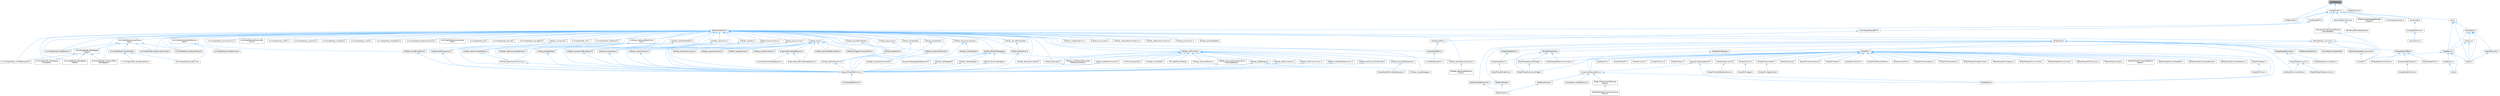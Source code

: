 digraph "ConfigTypes.h"
{
 // INTERACTIVE_SVG=YES
 // LATEX_PDF_SIZE
  bgcolor="transparent";
  edge [fontname=Helvetica,fontsize=10,labelfontname=Helvetica,labelfontsize=10];
  node [fontname=Helvetica,fontsize=10,shape=box,height=0.2,width=0.4];
  Node1 [id="Node000001",label="ConfigTypes.h",height=0.2,width=0.4,color="gray40", fillcolor="grey60", style="filled", fontcolor="black",tooltip=" "];
  Node1 -> Node2 [id="edge1_Node000001_Node000002",dir="back",color="steelblue1",style="solid",tooltip=" "];
  Node2 [id="Node000002",label="ConfigCacheIni.h",height=0.2,width=0.4,color="grey40", fillcolor="white", style="filled",URL="$dd/d3f/ConfigCacheIni_8h.html",tooltip=" "];
  Node2 -> Node3 [id="edge2_Node000002_Node000003",dir="back",color="steelblue1",style="solid",tooltip=" "];
  Node3 [id="Node000003",label="ConfigContext.h",height=0.2,width=0.4,color="grey40", fillcolor="white", style="filled",URL="$d7/d2e/ConfigContext_8h.html",tooltip=" "];
  Node2 -> Node4 [id="edge3_Node000002_Node000004",dir="back",color="steelblue1",style="solid",tooltip=" "];
  Node4 [id="Node000004",label="Core.h",height=0.2,width=0.4,color="grey40", fillcolor="white", style="filled",URL="$d6/dd7/Core_8h.html",tooltip=" "];
  Node4 -> Node5 [id="edge4_Node000004_Node000005",dir="back",color="steelblue1",style="solid",tooltip=" "];
  Node5 [id="Node000005",label="CoreUObject.h",height=0.2,width=0.4,color="grey40", fillcolor="white", style="filled",URL="$d0/ded/CoreUObject_8h.html",tooltip=" "];
  Node5 -> Node6 [id="edge5_Node000005_Node000006",dir="back",color="steelblue1",style="solid",tooltip=" "];
  Node6 [id="Node000006",label="Engine.h",height=0.2,width=0.4,color="grey40", fillcolor="white", style="filled",URL="$d1/d34/Public_2Engine_8h.html",tooltip=" "];
  Node5 -> Node7 [id="edge6_Node000005_Node000007",dir="back",color="steelblue1",style="solid",tooltip=" "];
  Node7 [id="Node000007",label="EngineMinimal.h",height=0.2,width=0.4,color="grey40", fillcolor="white", style="filled",URL="$d0/d2c/EngineMinimal_8h.html",tooltip=" "];
  Node7 -> Node6 [id="edge7_Node000007_Node000006",dir="back",color="steelblue1",style="solid",tooltip=" "];
  Node5 -> Node8 [id="edge8_Node000005_Node000008",dir="back",color="steelblue1",style="solid",tooltip=" "];
  Node8 [id="Node000008",label="SlateBasics.h",height=0.2,width=0.4,color="grey40", fillcolor="white", style="filled",URL="$da/d2f/SlateBasics_8h.html",tooltip=" "];
  Node8 -> Node6 [id="edge9_Node000008_Node000006",dir="back",color="steelblue1",style="solid",tooltip=" "];
  Node8 -> Node9 [id="edge10_Node000008_Node000009",dir="back",color="steelblue1",style="solid",tooltip=" "];
  Node9 [id="Node000009",label="Slate.h",height=0.2,width=0.4,color="grey40", fillcolor="white", style="filled",URL="$d2/dc0/Slate_8h.html",tooltip=" "];
  Node8 -> Node10 [id="edge11_Node000008_Node000010",dir="back",color="steelblue1",style="solid",tooltip=" "];
  Node10 [id="Node000010",label="SlateExtras.h",height=0.2,width=0.4,color="grey40", fillcolor="white", style="filled",URL="$d8/dec/SlateExtras_8h.html",tooltip=" "];
  Node10 -> Node9 [id="edge12_Node000010_Node000009",dir="back",color="steelblue1",style="solid",tooltip=" "];
  Node8 -> Node11 [id="edge13_Node000008_Node000011",dir="back",color="steelblue1",style="solid",tooltip=" "];
  Node11 [id="Node000011",label="UnrealEd.h",height=0.2,width=0.4,color="grey40", fillcolor="white", style="filled",URL="$d2/d5f/UnrealEd_8h.html",tooltip=" "];
  Node5 -> Node12 [id="edge14_Node000005_Node000012",dir="back",color="steelblue1",style="solid",tooltip=" "];
  Node12 [id="Node000012",label="SlateCore.h",height=0.2,width=0.4,color="grey40", fillcolor="white", style="filled",URL="$dc/d03/SlateCore_8h.html",tooltip=" "];
  Node12 -> Node6 [id="edge15_Node000012_Node000006",dir="back",color="steelblue1",style="solid",tooltip=" "];
  Node12 -> Node8 [id="edge16_Node000012_Node000008",dir="back",color="steelblue1",style="solid",tooltip=" "];
  Node4 -> Node6 [id="edge17_Node000004_Node000006",dir="back",color="steelblue1",style="solid",tooltip=" "];
  Node4 -> Node8 [id="edge18_Node000004_Node000008",dir="back",color="steelblue1",style="solid",tooltip=" "];
  Node2 -> Node13 [id="edge19_Node000002_Node000013",dir="back",color="steelblue1",style="solid",tooltip=" "];
  Node13 [id="Node000013",label="CoreSharedPCH.h",height=0.2,width=0.4,color="grey40", fillcolor="white", style="filled",URL="$d8/de5/CoreSharedPCH_8h.html",tooltip=" "];
  Node13 -> Node14 [id="edge20_Node000013_Node000014",dir="back",color="steelblue1",style="solid",tooltip=" "];
  Node14 [id="Node000014",label="CoreUObjectSharedPCH.h",height=0.2,width=0.4,color="grey40", fillcolor="white", style="filled",URL="$de/d2f/CoreUObjectSharedPCH_8h.html",tooltip=" "];
  Node14 -> Node15 [id="edge21_Node000014_Node000015",dir="back",color="steelblue1",style="solid",tooltip=" "];
  Node15 [id="Node000015",label="SlateSharedPCH.h",height=0.2,width=0.4,color="grey40", fillcolor="white", style="filled",URL="$d1/dfc/SlateSharedPCH_8h.html",tooltip=" "];
  Node15 -> Node16 [id="edge22_Node000015_Node000016",dir="back",color="steelblue1",style="solid",tooltip=" "];
  Node16 [id="Node000016",label="EngineSharedPCH.h",height=0.2,width=0.4,color="grey40", fillcolor="white", style="filled",URL="$dc/dbb/EngineSharedPCH_8h.html",tooltip=" "];
  Node16 -> Node17 [id="edge23_Node000016_Node000017",dir="back",color="steelblue1",style="solid",tooltip=" "];
  Node17 [id="Node000017",label="UnrealEdSharedPCH.h",height=0.2,width=0.4,color="grey40", fillcolor="white", style="filled",URL="$d1/de6/UnrealEdSharedPCH_8h.html",tooltip=" "];
  Node2 -> Node18 [id="edge24_Node000002_Node000018",dir="back",color="steelblue1",style="solid",tooltip=" "];
  Node18 [id="Node000018",label="EdGraphNodeUtils.h",height=0.2,width=0.4,color="grey40", fillcolor="white", style="filled",URL="$de/dc2/EdGraphNodeUtils_8h.html",tooltip=" "];
  Node18 -> Node19 [id="edge25_Node000018_Node000019",dir="back",color="steelblue1",style="solid",tooltip=" "];
  Node19 [id="Node000019",label="AnimGraphNode_AimOffsetLookAt.h",height=0.2,width=0.4,color="grey40", fillcolor="white", style="filled",URL="$d2/daa/AnimGraphNode__AimOffsetLookAt_8h.html",tooltip=" "];
  Node18 -> Node20 [id="edge26_Node000018_Node000020",dir="back",color="steelblue1",style="solid",tooltip=" "];
  Node20 [id="Node000020",label="AnimGraphNode_AnimDynamics.h",height=0.2,width=0.4,color="grey40", fillcolor="white", style="filled",URL="$da/dc2/AnimGraphNode__AnimDynamics_8h.html",tooltip=" "];
  Node18 -> Node21 [id="edge27_Node000018_Node000021",dir="back",color="steelblue1",style="solid",tooltip=" "];
  Node21 [id="Node000021",label="AnimGraphNode_AssetPlayer\lBase.h",height=0.2,width=0.4,color="grey40", fillcolor="white", style="filled",URL="$d1/d4f/AnimGraphNode__AssetPlayerBase_8h.html",tooltip=" "];
  Node21 -> Node22 [id="edge28_Node000021_Node000022",dir="back",color="steelblue1",style="solid",tooltip=" "];
  Node22 [id="Node000022",label="AnimGraphNode_BlendSpace\lBase.h",height=0.2,width=0.4,color="grey40", fillcolor="white", style="filled",URL="$d7/d6d/AnimGraphNode__BlendSpaceBase_8h.html",tooltip=" "];
  Node22 -> Node19 [id="edge29_Node000022_Node000019",dir="back",color="steelblue1",style="solid",tooltip=" "];
  Node22 -> Node23 [id="edge30_Node000022_Node000023",dir="back",color="steelblue1",style="solid",tooltip=" "];
  Node23 [id="Node000023",label="AnimGraphNode_BlendSpace\lEvaluator.h",height=0.2,width=0.4,color="grey40", fillcolor="white", style="filled",URL="$d0/d5d/AnimGraphNode__BlendSpaceEvaluator_8h.html",tooltip=" "];
  Node22 -> Node24 [id="edge31_Node000022_Node000024",dir="back",color="steelblue1",style="solid",tooltip=" "];
  Node24 [id="Node000024",label="AnimGraphNode_BlendSpace\lPlayer.h",height=0.2,width=0.4,color="grey40", fillcolor="white", style="filled",URL="$d2/d22/AnimGraphNode__BlendSpacePlayer_8h.html",tooltip=" "];
  Node22 -> Node25 [id="edge32_Node000022_Node000025",dir="back",color="steelblue1",style="solid",tooltip=" "];
  Node25 [id="Node000025",label="AnimGraphNode_RotationOffset\lBlendSpace.h",height=0.2,width=0.4,color="grey40", fillcolor="white", style="filled",URL="$dc/dd5/AnimGraphNode__RotationOffsetBlendSpace_8h.html",tooltip=" "];
  Node21 -> Node26 [id="edge33_Node000021_Node000026",dir="back",color="steelblue1",style="solid",tooltip=" "];
  Node26 [id="Node000026",label="AnimGraphNode_PoseByName.h",height=0.2,width=0.4,color="grey40", fillcolor="white", style="filled",URL="$d7/d02/AnimGraphNode__PoseByName_8h.html",tooltip=" "];
  Node21 -> Node27 [id="edge34_Node000021_Node000027",dir="back",color="steelblue1",style="solid",tooltip=" "];
  Node27 [id="Node000027",label="AnimGraphNode_PoseHandler.h",height=0.2,width=0.4,color="grey40", fillcolor="white", style="filled",URL="$df/dfb/AnimGraphNode__PoseHandler_8h.html",tooltip=" "];
  Node27 -> Node28 [id="edge35_Node000027_Node000028",dir="back",color="steelblue1",style="solid",tooltip=" "];
  Node28 [id="Node000028",label="AnimGraphNode_PoseBlendNode.h",height=0.2,width=0.4,color="grey40", fillcolor="white", style="filled",URL="$de/d70/AnimGraphNode__PoseBlendNode_8h.html",tooltip=" "];
  Node27 -> Node29 [id="edge36_Node000027_Node000029",dir="back",color="steelblue1",style="solid",tooltip=" "];
  Node29 [id="Node000029",label="AnimGraphNode_PoseDriver.h",height=0.2,width=0.4,color="grey40", fillcolor="white", style="filled",URL="$d7/d7d/AnimGraphNode__PoseDriver_8h.html",tooltip=" "];
  Node21 -> Node30 [id="edge37_Node000021_Node000030",dir="back",color="steelblue1",style="solid",tooltip=" "];
  Node30 [id="Node000030",label="AnimGraphNode_SequenceEvaluator.h",height=0.2,width=0.4,color="grey40", fillcolor="white", style="filled",URL="$d1/d1c/AnimGraphNode__SequenceEvaluator_8h.html",tooltip=" "];
  Node21 -> Node31 [id="edge38_Node000021_Node000031",dir="back",color="steelblue1",style="solid",tooltip=" "];
  Node31 [id="Node000031",label="AnimGraphNode_SequencePlayer.h",height=0.2,width=0.4,color="grey40", fillcolor="white", style="filled",URL="$d2/d91/AnimGraphNode__SequencePlayer_8h.html",tooltip=" "];
  Node18 -> Node32 [id="edge39_Node000018_Node000032",dir="back",color="steelblue1",style="solid",tooltip=" "];
  Node32 [id="Node000032",label="AnimGraphNode_BlendListBy\lEnum.h",height=0.2,width=0.4,color="grey40", fillcolor="white", style="filled",URL="$de/d60/AnimGraphNode__BlendListByEnum_8h.html",tooltip=" "];
  Node18 -> Node23 [id="edge40_Node000018_Node000023",dir="back",color="steelblue1",style="solid",tooltip=" "];
  Node18 -> Node24 [id="edge41_Node000018_Node000024",dir="back",color="steelblue1",style="solid",tooltip=" "];
  Node18 -> Node33 [id="edge42_Node000018_Node000033",dir="back",color="steelblue1",style="solid",tooltip=" "];
  Node33 [id="Node000033",label="AnimGraphNode_CCDIK.h",height=0.2,width=0.4,color="grey40", fillcolor="white", style="filled",URL="$df/d0d/AnimGraphNode__CCDIK_8h.html",tooltip=" "];
  Node18 -> Node34 [id="edge43_Node000018_Node000034",dir="back",color="steelblue1",style="solid",tooltip=" "];
  Node34 [id="Node000034",label="AnimGraphNode_Constraint.h",height=0.2,width=0.4,color="grey40", fillcolor="white", style="filled",URL="$d2/d98/AnimGraphNode__Constraint_8h.html",tooltip=" "];
  Node18 -> Node35 [id="edge44_Node000018_Node000035",dir="back",color="steelblue1",style="solid",tooltip=" "];
  Node35 [id="Node000035",label="AnimGraphNode_CopyBone.h",height=0.2,width=0.4,color="grey40", fillcolor="white", style="filled",URL="$dc/de6/AnimGraphNode__CopyBone_8h.html",tooltip=" "];
  Node18 -> Node36 [id="edge45_Node000018_Node000036",dir="back",color="steelblue1",style="solid",tooltip=" "];
  Node36 [id="Node000036",label="AnimGraphNode_LookAt.h",height=0.2,width=0.4,color="grey40", fillcolor="white", style="filled",URL="$dd/de3/AnimGraphNode__LookAt_8h.html",tooltip=" "];
  Node18 -> Node37 [id="edge46_Node000018_Node000037",dir="back",color="steelblue1",style="solid",tooltip=" "];
  Node37 [id="Node000037",label="AnimGraphNode_ModifyBone.h",height=0.2,width=0.4,color="grey40", fillcolor="white", style="filled",URL="$d1/d8e/AnimGraphNode__ModifyBone_8h.html",tooltip=" "];
  Node18 -> Node26 [id="edge47_Node000018_Node000026",dir="back",color="steelblue1",style="solid",tooltip=" "];
  Node18 -> Node29 [id="edge48_Node000018_Node000029",dir="back",color="steelblue1",style="solid",tooltip=" "];
  Node18 -> Node38 [id="edge49_Node000018_Node000038",dir="back",color="steelblue1",style="solid",tooltip=" "];
  Node38 [id="Node000038",label="AnimGraphNode_RotationMultiplier.h",height=0.2,width=0.4,color="grey40", fillcolor="white", style="filled",URL="$d6/d16/AnimGraphNode__RotationMultiplier_8h.html",tooltip=" "];
  Node18 -> Node25 [id="edge50_Node000018_Node000025",dir="back",color="steelblue1",style="solid",tooltip=" "];
  Node18 -> Node39 [id="edge51_Node000018_Node000039",dir="back",color="steelblue1",style="solid",tooltip=" "];
  Node39 [id="Node000039",label="AnimGraphNode_SaveCached\lPose.h",height=0.2,width=0.4,color="grey40", fillcolor="white", style="filled",URL="$df/d5e/AnimGraphNode__SaveCachedPose_8h.html",tooltip=" "];
  Node18 -> Node30 [id="edge52_Node000018_Node000030",dir="back",color="steelblue1",style="solid",tooltip=" "];
  Node18 -> Node31 [id="edge53_Node000018_Node000031",dir="back",color="steelblue1",style="solid",tooltip=" "];
  Node18 -> Node40 [id="edge54_Node000018_Node000040",dir="back",color="steelblue1",style="solid",tooltip=" "];
  Node40 [id="Node000040",label="AnimGraphNode_Slot.h",height=0.2,width=0.4,color="grey40", fillcolor="white", style="filled",URL="$df/d63/AnimGraphNode__Slot_8h.html",tooltip=" "];
  Node18 -> Node41 [id="edge55_Node000018_Node000041",dir="back",color="steelblue1",style="solid",tooltip=" "];
  Node41 [id="Node000041",label="AnimGraphNode_SplineIK.h",height=0.2,width=0.4,color="grey40", fillcolor="white", style="filled",URL="$d0/d7e/AnimGraphNode__SplineIK_8h.html",tooltip=" "];
  Node18 -> Node42 [id="edge56_Node000018_Node000042",dir="back",color="steelblue1",style="solid",tooltip=" "];
  Node42 [id="Node000042",label="AnimGraphNode_SpringBone.h",height=0.2,width=0.4,color="grey40", fillcolor="white", style="filled",URL="$dc/d38/AnimGraphNode__SpringBone_8h.html",tooltip=" "];
  Node18 -> Node43 [id="edge57_Node000018_Node000043",dir="back",color="steelblue1",style="solid",tooltip=" "];
  Node43 [id="Node000043",label="AnimGraphNode_StateMachine\lBase.h",height=0.2,width=0.4,color="grey40", fillcolor="white", style="filled",URL="$dc/d11/AnimGraphNode__StateMachineBase_8h.html",tooltip=" "];
  Node43 -> Node44 [id="edge58_Node000043_Node000044",dir="back",color="steelblue1",style="solid",tooltip=" "];
  Node44 [id="Node000044",label="AnimGraphNode_StateMachine.h",height=0.2,width=0.4,color="grey40", fillcolor="white", style="filled",URL="$d9/d4d/AnimGraphNode__StateMachine_8h.html",tooltip=" "];
  Node18 -> Node45 [id="edge59_Node000018_Node000045",dir="back",color="steelblue1",style="solid",tooltip=" "];
  Node45 [id="Node000045",label="AnimGraphNode_Trail.h",height=0.2,width=0.4,color="grey40", fillcolor="white", style="filled",URL="$d4/d5a/AnimGraphNode__Trail_8h.html",tooltip=" "];
  Node18 -> Node46 [id="edge60_Node000018_Node000046",dir="back",color="steelblue1",style="solid",tooltip=" "];
  Node46 [id="Node000046",label="AnimGraphNode_TwoBoneIK.h",height=0.2,width=0.4,color="grey40", fillcolor="white", style="filled",URL="$d1/dc2/AnimGraphNode__TwoBoneIK_8h.html",tooltip=" "];
  Node18 -> Node47 [id="edge61_Node000018_Node000047",dir="back",color="steelblue1",style="solid",tooltip=" "];
  Node47 [id="Node000047",label="EdGraphNode_Comment.h",height=0.2,width=0.4,color="grey40", fillcolor="white", style="filled",URL="$dd/d88/EdGraphNode__Comment_8h.html",tooltip=" "];
  Node47 -> Node48 [id="edge62_Node000047_Node000048",dir="back",color="steelblue1",style="solid",tooltip=" "];
  Node48 [id="Node000048",label="GraphEditorSettings.h",height=0.2,width=0.4,color="grey40", fillcolor="white", style="filled",URL="$d2/d21/GraphEditorSettings_8h.html",tooltip=" "];
  Node48 -> Node49 [id="edge63_Node000048_Node000049",dir="back",color="steelblue1",style="solid",tooltip=" "];
  Node49 [id="Node000049",label="ConnectionDrawingPolicy.h",height=0.2,width=0.4,color="grey40", fillcolor="white", style="filled",URL="$d5/dc8/ConnectionDrawingPolicy_8h.html",tooltip=" "];
  Node49 -> Node50 [id="edge64_Node000049_Node000050",dir="back",color="steelblue1",style="solid",tooltip=" "];
  Node50 [id="Node000050",label="BlueprintConnectionDrawing\lPolicy.h",height=0.2,width=0.4,color="grey40", fillcolor="white", style="filled",URL="$d2/dfc/BlueprintConnectionDrawingPolicy_8h.html",tooltip=" "];
  Node50 -> Node51 [id="edge65_Node000050_Node000051",dir="back",color="steelblue1",style="solid",tooltip=" "];
  Node51 [id="Node000051",label="RigVMEdGraphConnectionDrawing\lPolicy.h",height=0.2,width=0.4,color="grey40", fillcolor="white", style="filled",URL="$d7/df8/RigVMEdGraphConnectionDrawingPolicy_8h.html",tooltip=" "];
  Node49 -> Node52 [id="edge66_Node000049_Node000052",dir="back",color="steelblue1",style="solid",tooltip=" "];
  Node52 [id="Node000052",label="DataflowSchema.h",height=0.2,width=0.4,color="grey40", fillcolor="white", style="filled",URL="$da/dd4/DataflowSchema_8h.html",tooltip=" "];
  Node52 -> Node53 [id="edge67_Node000052_Node000053",dir="back",color="steelblue1",style="solid",tooltip=" "];
  Node53 [id="Node000053",label="DataflowEditor.h",height=0.2,width=0.4,color="grey40", fillcolor="white", style="filled",URL="$d9/d93/DataflowEditor_8h.html",tooltip=" "];
  Node49 -> Node54 [id="edge68_Node000049_Node000054",dir="back",color="steelblue1",style="solid",tooltip=" "];
  Node54 [id="Node000054",label="SGraphPanel.h",height=0.2,width=0.4,color="grey40", fillcolor="white", style="filled",URL="$d2/dcf/SGraphPanel_8h.html",tooltip=" "];
  Node49 -> Node55 [id="edge69_Node000049_Node000055",dir="back",color="steelblue1",style="solid",tooltip=" "];
  Node55 [id="Node000055",label="SoundSubmixGraphSchema.h",height=0.2,width=0.4,color="grey40", fillcolor="white", style="filled",URL="$dc/ddf/SoundSubmixGraphSchema_8h.html",tooltip=" "];
  Node47 -> Node56 [id="edge70_Node000047_Node000056",dir="back",color="steelblue1",style="solid",tooltip=" "];
  Node56 [id="Node000056",label="MaterialGraphNode_Comment.h",height=0.2,width=0.4,color="grey40", fillcolor="white", style="filled",URL="$da/db6/MaterialGraphNode__Comment_8h.html",tooltip=" "];
  Node56 -> Node11 [id="edge71_Node000056_Node000011",dir="back",color="steelblue1",style="solid",tooltip=" "];
  Node47 -> Node11 [id="edge72_Node000047_Node000011",dir="back",color="steelblue1",style="solid",tooltip=" "];
  Node18 -> Node16 [id="edge73_Node000018_Node000016",dir="back",color="steelblue1",style="solid",tooltip=" "];
  Node18 -> Node57 [id="edge74_Node000018_Node000057",dir="back",color="steelblue1",style="solid",tooltip=" "];
  Node57 [id="Node000057",label="K2Node_ActorBoundEvent.h",height=0.2,width=0.4,color="grey40", fillcolor="white", style="filled",URL="$d8/db3/K2Node__ActorBoundEvent_8h.html",tooltip=" "];
  Node57 -> Node58 [id="edge75_Node000057_Node000058",dir="back",color="steelblue1",style="solid",tooltip=" "];
  Node58 [id="Node000058",label="BlueprintGraphDefinitions.h",height=0.2,width=0.4,color="grey40", fillcolor="white", style="filled",URL="$d7/d5e/BlueprintGraphDefinitions_8h.html",tooltip=" "];
  Node58 -> Node59 [id="edge76_Node000058_Node000059",dir="back",color="steelblue1",style="solid",tooltip=" "];
  Node59 [id="Node000059",label="AnimGraphDefinitions.h",height=0.2,width=0.4,color="grey40", fillcolor="white", style="filled",URL="$d9/d78/AnimGraphDefinitions_8h.html",tooltip=" "];
  Node18 -> Node60 [id="edge77_Node000018_Node000060",dir="back",color="steelblue1",style="solid",tooltip=" "];
  Node60 [id="Node000060",label="K2Node_AssignDelegate.h",height=0.2,width=0.4,color="grey40", fillcolor="white", style="filled",URL="$d1/dcc/K2Node__AssignDelegate_8h.html",tooltip=" "];
  Node18 -> Node61 [id="edge78_Node000018_Node000061",dir="back",color="steelblue1",style="solid",tooltip=" "];
  Node61 [id="Node000061",label="K2Node_BaseMCDelegate.h",height=0.2,width=0.4,color="grey40", fillcolor="white", style="filled",URL="$dd/d9b/K2Node__BaseMCDelegate_8h.html",tooltip=" "];
  Node61 -> Node62 [id="edge79_Node000061_Node000062",dir="back",color="steelblue1",style="solid",tooltip=" "];
  Node62 [id="Node000062",label="BlueprintDelegateNodeSpawner.h",height=0.2,width=0.4,color="grey40", fillcolor="white", style="filled",URL="$dc/d16/BlueprintDelegateNodeSpawner_8h.html",tooltip=" "];
  Node61 -> Node63 [id="edge80_Node000061_Node000063",dir="back",color="steelblue1",style="solid",tooltip=" "];
  Node63 [id="Node000063",label="K2Node_AddDelegate.h",height=0.2,width=0.4,color="grey40", fillcolor="white", style="filled",URL="$d5/dc7/K2Node__AddDelegate_8h.html",tooltip=" "];
  Node63 -> Node58 [id="edge81_Node000063_Node000058",dir="back",color="steelblue1",style="solid",tooltip=" "];
  Node63 -> Node60 [id="edge82_Node000063_Node000060",dir="back",color="steelblue1",style="solid",tooltip=" "];
  Node61 -> Node64 [id="edge83_Node000061_Node000064",dir="back",color="steelblue1",style="solid",tooltip=" "];
  Node64 [id="Node000064",label="K2Node_CallDelegate.h",height=0.2,width=0.4,color="grey40", fillcolor="white", style="filled",URL="$db/de6/K2Node__CallDelegate_8h.html",tooltip=" "];
  Node64 -> Node58 [id="edge84_Node000064_Node000058",dir="back",color="steelblue1",style="solid",tooltip=" "];
  Node61 -> Node65 [id="edge85_Node000061_Node000065",dir="back",color="steelblue1",style="solid",tooltip=" "];
  Node65 [id="Node000065",label="K2Node_ClearDelegate.h",height=0.2,width=0.4,color="grey40", fillcolor="white", style="filled",URL="$dd/d78/K2Node__ClearDelegate_8h.html",tooltip=" "];
  Node65 -> Node58 [id="edge86_Node000065_Node000058",dir="back",color="steelblue1",style="solid",tooltip=" "];
  Node61 -> Node66 [id="edge87_Node000061_Node000066",dir="back",color="steelblue1",style="solid",tooltip=" "];
  Node66 [id="Node000066",label="K2Node_RemoveDelegate.h",height=0.2,width=0.4,color="grey40", fillcolor="white", style="filled",URL="$dd/d54/K2Node__RemoveDelegate_8h.html",tooltip=" "];
  Node66 -> Node58 [id="edge88_Node000066_Node000058",dir="back",color="steelblue1",style="solid",tooltip=" "];
  Node18 -> Node67 [id="edge89_Node000018_Node000067",dir="back",color="steelblue1",style="solid",tooltip=" "];
  Node67 [id="Node000067",label="K2Node_BreakStruct.h",height=0.2,width=0.4,color="grey40", fillcolor="white", style="filled",URL="$df/d93/K2Node__BreakStruct_8h.html",tooltip=" "];
  Node67 -> Node58 [id="edge90_Node000067_Node000058",dir="back",color="steelblue1",style="solid",tooltip=" "];
  Node18 -> Node68 [id="edge91_Node000018_Node000068",dir="back",color="steelblue1",style="solid",tooltip=" "];
  Node68 [id="Node000068",label="K2Node_CallFunction.h",height=0.2,width=0.4,color="grey40", fillcolor="white", style="filled",URL="$d5/d5f/K2Node__CallFunction_8h.html",tooltip=" "];
  Node68 -> Node69 [id="edge92_Node000068_Node000069",dir="back",color="steelblue1",style="solid",tooltip=" "];
  Node69 [id="Node000069",label="CallFunctionHandler.h",height=0.2,width=0.4,color="grey40", fillcolor="white", style="filled",URL="$d3/d6d/CallFunctionHandler_8h.html",tooltip=" "];
  Node68 -> Node70 [id="edge93_Node000068_Node000070",dir="back",color="steelblue1",style="solid",tooltip=" "];
  Node70 [id="Node000070",label="K2Node_AddComponent.h",height=0.2,width=0.4,color="grey40", fillcolor="white", style="filled",URL="$d9/dc9/K2Node__AddComponent_8h.html",tooltip=" "];
  Node70 -> Node58 [id="edge94_Node000070_Node000058",dir="back",color="steelblue1",style="solid",tooltip=" "];
  Node68 -> Node71 [id="edge95_Node000068_Node000071",dir="back",color="steelblue1",style="solid",tooltip=" "];
  Node71 [id="Node000071",label="K2Node_AnimGetter.h",height=0.2,width=0.4,color="grey40", fillcolor="white", style="filled",URL="$dc/d9a/K2Node__AnimGetter_8h.html",tooltip=" "];
  Node68 -> Node72 [id="edge96_Node000068_Node000072",dir="back",color="steelblue1",style="solid",tooltip=" "];
  Node72 [id="Node000072",label="K2Node_CallArrayFunction.h",height=0.2,width=0.4,color="grey40", fillcolor="white", style="filled",URL="$d7/d2f/K2Node__CallArrayFunction_8h.html",tooltip=" "];
  Node72 -> Node58 [id="edge97_Node000072_Node000058",dir="back",color="steelblue1",style="solid",tooltip=" "];
  Node68 -> Node73 [id="edge98_Node000068_Node000073",dir="back",color="steelblue1",style="solid",tooltip=" "];
  Node73 [id="Node000073",label="K2Node_CallDataTableFunction.h",height=0.2,width=0.4,color="grey40", fillcolor="white", style="filled",URL="$df/dc4/K2Node__CallDataTableFunction_8h.html",tooltip=" "];
  Node73 -> Node58 [id="edge99_Node000073_Node000058",dir="back",color="steelblue1",style="solid",tooltip=" "];
  Node68 -> Node74 [id="edge100_Node000068_Node000074",dir="back",color="steelblue1",style="solid",tooltip=" "];
  Node74 [id="Node000074",label="K2Node_CallFunctionOnMember.h",height=0.2,width=0.4,color="grey40", fillcolor="white", style="filled",URL="$d8/d2f/K2Node__CallFunctionOnMember_8h.html",tooltip=" "];
  Node74 -> Node58 [id="edge101_Node000074_Node000058",dir="back",color="steelblue1",style="solid",tooltip=" "];
  Node68 -> Node75 [id="edge102_Node000068_Node000075",dir="back",color="steelblue1",style="solid",tooltip=" "];
  Node75 [id="Node000075",label="K2Node_CallMaterialParameter\lCollectionFunction.h",height=0.2,width=0.4,color="grey40", fillcolor="white", style="filled",URL="$d5/dd2/K2Node__CallMaterialParameterCollectionFunction_8h.html",tooltip=" "];
  Node75 -> Node58 [id="edge103_Node000075_Node000058",dir="back",color="steelblue1",style="solid",tooltip=" "];
  Node68 -> Node76 [id="edge104_Node000068_Node000076",dir="back",color="steelblue1",style="solid",tooltip=" "];
  Node76 [id="Node000076",label="K2Node_CallParentFunction.h",height=0.2,width=0.4,color="grey40", fillcolor="white", style="filled",URL="$df/d77/K2Node__CallParentFunction_8h.html",tooltip=" "];
  Node76 -> Node58 [id="edge105_Node000076_Node000058",dir="back",color="steelblue1",style="solid",tooltip=" "];
  Node68 -> Node77 [id="edge106_Node000068_Node000077",dir="back",color="steelblue1",style="solid",tooltip=" "];
  Node77 [id="Node000077",label="K2Node_CommutativeAssociative\lBinaryOperator.h",height=0.2,width=0.4,color="grey40", fillcolor="white", style="filled",URL="$da/d85/K2Node__CommutativeAssociativeBinaryOperator_8h.html",tooltip=" "];
  Node77 -> Node58 [id="edge107_Node000077_Node000058",dir="back",color="steelblue1",style="solid",tooltip=" "];
  Node68 -> Node78 [id="edge108_Node000068_Node000078",dir="back",color="steelblue1",style="solid",tooltip=" "];
  Node78 [id="Node000078",label="K2Node_GetInputAxisKeyValue.h",height=0.2,width=0.4,color="grey40", fillcolor="white", style="filled",URL="$d3/d5c/K2Node__GetInputAxisKeyValue_8h.html",tooltip=" "];
  Node78 -> Node79 [id="edge109_Node000078_Node000079",dir="back",color="steelblue1",style="solid",tooltip=" "];
  Node79 [id="Node000079",label="K2Node_GetInputVectorAxis\lValue.h",height=0.2,width=0.4,color="grey40", fillcolor="white", style="filled",URL="$da/dd9/K2Node__GetInputVectorAxisValue_8h.html",tooltip=" "];
  Node68 -> Node80 [id="edge110_Node000068_Node000080",dir="back",color="steelblue1",style="solid",tooltip=" "];
  Node80 [id="Node000080",label="K2Node_GetInputAxisValue.h",height=0.2,width=0.4,color="grey40", fillcolor="white", style="filled",URL="$db/d9b/K2Node__GetInputAxisValue_8h.html",tooltip=" "];
  Node68 -> Node81 [id="edge111_Node000068_Node000081",dir="back",color="steelblue1",style="solid",tooltip=" "];
  Node81 [id="Node000081",label="K2Node_InstancedStruct.h",height=0.2,width=0.4,color="grey40", fillcolor="white", style="filled",URL="$dd/d8a/K2Node__InstancedStruct_8h.html",tooltip=" "];
  Node68 -> Node82 [id="edge112_Node000068_Node000082",dir="back",color="steelblue1",style="solid",tooltip=" "];
  Node82 [id="Node000082",label="K2Node_Message.h",height=0.2,width=0.4,color="grey40", fillcolor="white", style="filled",URL="$d3/deb/K2Node__Message_8h.html",tooltip=" "];
  Node68 -> Node83 [id="edge113_Node000068_Node000083",dir="back",color="steelblue1",style="solid",tooltip=" "];
  Node83 [id="Node000083",label="K2Node_PromotableOperator.h",height=0.2,width=0.4,color="grey40", fillcolor="white", style="filled",URL="$db/d96/K2Node__PromotableOperator_8h.html",tooltip=" "];
  Node83 -> Node84 [id="edge114_Node000083_Node000084",dir="back",color="steelblue1",style="solid",tooltip=" "];
  Node84 [id="Node000084",label="SGraphNodePromotableOperator.h",height=0.2,width=0.4,color="grey40", fillcolor="white", style="filled",URL="$d6/d38/SGraphNodePromotableOperator_8h.html",tooltip=" "];
  Node68 -> Node85 [id="edge115_Node000068_Node000085",dir="back",color="steelblue1",style="solid",tooltip=" "];
  Node85 [id="Node000085",label="SFixupSelfContextDlg.h",height=0.2,width=0.4,color="grey40", fillcolor="white", style="filled",URL="$d5/da4/SFixupSelfContextDlg_8h.html",tooltip=" "];
  Node18 -> Node86 [id="edge116_Node000018_Node000086",dir="back",color="steelblue1",style="solid",tooltip=" "];
  Node86 [id="Node000086",label="K2Node_CastByteToEnum.h",height=0.2,width=0.4,color="grey40", fillcolor="white", style="filled",URL="$d7/dcf/K2Node__CastByteToEnum_8h.html",tooltip=" "];
  Node18 -> Node87 [id="edge117_Node000018_Node000087",dir="back",color="steelblue1",style="solid",tooltip=" "];
  Node87 [id="Node000087",label="K2Node_ComponentBoundEvent.h",height=0.2,width=0.4,color="grey40", fillcolor="white", style="filled",URL="$d7/d15/K2Node__ComponentBoundEvent_8h.html",tooltip=" "];
  Node87 -> Node58 [id="edge118_Node000087_Node000058",dir="back",color="steelblue1",style="solid",tooltip=" "];
  Node18 -> Node88 [id="edge119_Node000018_Node000088",dir="back",color="steelblue1",style="solid",tooltip=" "];
  Node88 [id="Node000088",label="K2Node_Composite.h",height=0.2,width=0.4,color="grey40", fillcolor="white", style="filled",URL="$d9/d9a/K2Node__Composite_8h.html",tooltip=" "];
  Node88 -> Node89 [id="edge120_Node000088_Node000089",dir="back",color="steelblue1",style="solid",tooltip=" "];
  Node89 [id="Node000089",label="K2Node_MathExpression.h",height=0.2,width=0.4,color="grey40", fillcolor="white", style="filled",URL="$d4/de7/K2Node__MathExpression_8h.html",tooltip=" "];
  Node89 -> Node58 [id="edge121_Node000089_Node000058",dir="back",color="steelblue1",style="solid",tooltip=" "];
  Node18 -> Node90 [id="edge122_Node000018_Node000090",dir="back",color="steelblue1",style="solid",tooltip=" "];
  Node90 [id="Node000090",label="K2Node_ConstructObjectFrom\lClass.h",height=0.2,width=0.4,color="grey40", fillcolor="white", style="filled",URL="$d6/de4/K2Node__ConstructObjectFromClass_8h.html",tooltip=" "];
  Node90 -> Node58 [id="edge123_Node000090_Node000058",dir="back",color="steelblue1",style="solid",tooltip=" "];
  Node90 -> Node91 [id="edge124_Node000090_Node000091",dir="back",color="steelblue1",style="solid",tooltip=" "];
  Node91 [id="Node000091",label="K2Node_AddComponentByClass.h",height=0.2,width=0.4,color="grey40", fillcolor="white", style="filled",URL="$df/de1/K2Node__AddComponentByClass_8h.html",tooltip=" "];
  Node90 -> Node92 [id="edge125_Node000090_Node000092",dir="back",color="steelblue1",style="solid",tooltip=" "];
  Node92 [id="Node000092",label="K2Node_GenericCreateObject.h",height=0.2,width=0.4,color="grey40", fillcolor="white", style="filled",URL="$d7/d9f/K2Node__GenericCreateObject_8h.html",tooltip=" "];
  Node92 -> Node93 [id="edge126_Node000092_Node000093",dir="back",color="steelblue1",style="solid",tooltip=" "];
  Node93 [id="Node000093",label="K2Node_SpawnActorFromClass.h",height=0.2,width=0.4,color="grey40", fillcolor="white", style="filled",URL="$dc/d71/K2Node__SpawnActorFromClass_8h.html",tooltip=" "];
  Node93 -> Node58 [id="edge127_Node000093_Node000058",dir="back",color="steelblue1",style="solid",tooltip=" "];
  Node90 -> Node93 [id="edge128_Node000090_Node000093",dir="back",color="steelblue1",style="solid",tooltip=" "];
  Node18 -> Node94 [id="edge129_Node000018_Node000094",dir="back",color="steelblue1",style="solid",tooltip=" "];
  Node94 [id="Node000094",label="K2Node_CustomEvent.h",height=0.2,width=0.4,color="grey40", fillcolor="white", style="filled",URL="$d1/d06/K2Node__CustomEvent_8h.html",tooltip=" "];
  Node94 -> Node58 [id="edge130_Node000094_Node000058",dir="back",color="steelblue1",style="solid",tooltip=" "];
  Node18 -> Node95 [id="edge131_Node000018_Node000095",dir="back",color="steelblue1",style="solid",tooltip=" "];
  Node95 [id="Node000095",label="K2Node_DelegateSet.h",height=0.2,width=0.4,color="grey40", fillcolor="white", style="filled",URL="$d0/d7b/K2Node__DelegateSet_8h.html",tooltip=" "];
  Node95 -> Node58 [id="edge132_Node000095_Node000058",dir="back",color="steelblue1",style="solid",tooltip=" "];
  Node18 -> Node96 [id="edge133_Node000018_Node000096",dir="back",color="steelblue1",style="solid",tooltip=" "];
  Node96 [id="Node000096",label="K2Node_DynamicCast.h",height=0.2,width=0.4,color="grey40", fillcolor="white", style="filled",URL="$dc/d1c/K2Node__DynamicCast_8h.html",tooltip=" "];
  Node96 -> Node58 [id="edge134_Node000096_Node000058",dir="back",color="steelblue1",style="solid",tooltip=" "];
  Node96 -> Node97 [id="edge135_Node000096_Node000097",dir="back",color="steelblue1",style="solid",tooltip=" "];
  Node97 [id="Node000097",label="K2Node_ClassDynamicCast.h",height=0.2,width=0.4,color="grey40", fillcolor="white", style="filled",URL="$d1/d23/K2Node__ClassDynamicCast_8h.html",tooltip=" "];
  Node18 -> Node98 [id="edge136_Node000018_Node000098",dir="back",color="steelblue1",style="solid",tooltip=" "];
  Node98 [id="Node000098",label="K2Node_EnumLiteral.h",height=0.2,width=0.4,color="grey40", fillcolor="white", style="filled",URL="$d3/d1c/K2Node__EnumLiteral_8h.html",tooltip=" "];
  Node18 -> Node99 [id="edge137_Node000018_Node000099",dir="back",color="steelblue1",style="solid",tooltip=" "];
  Node99 [id="Node000099",label="K2Node_Event.h",height=0.2,width=0.4,color="grey40", fillcolor="white", style="filled",URL="$dd/d9e/K2Node__Event_8h.html",tooltip=" "];
  Node99 -> Node100 [id="edge138_Node000099_Node000100",dir="back",color="steelblue1",style="solid",tooltip=" "];
  Node100 [id="Node000100",label="BlueprintBoundEventNodeSpawner.h",height=0.2,width=0.4,color="grey40", fillcolor="white", style="filled",URL="$dc/d31/BlueprintBoundEventNodeSpawner_8h.html",tooltip=" "];
  Node99 -> Node101 [id="edge139_Node000099_Node000101",dir="back",color="steelblue1",style="solid",tooltip=" "];
  Node101 [id="Node000101",label="BlueprintEventNodeSpawner.h",height=0.2,width=0.4,color="grey40", fillcolor="white", style="filled",URL="$d4/dd3/BlueprintEventNodeSpawner_8h.html",tooltip=" "];
  Node101 -> Node102 [id="edge140_Node000101_Node000102",dir="back",color="steelblue1",style="solid",tooltip=" "];
  Node102 [id="Node000102",label="AnimNotifyEventNodeSpawner.h",height=0.2,width=0.4,color="grey40", fillcolor="white", style="filled",URL="$d9/d16/AnimNotifyEventNodeSpawner_8h.html",tooltip=" "];
  Node101 -> Node100 [id="edge141_Node000101_Node000100",dir="back",color="steelblue1",style="solid",tooltip=" "];
  Node99 -> Node57 [id="edge142_Node000099_Node000057",dir="back",color="steelblue1",style="solid",tooltip=" "];
  Node99 -> Node87 [id="edge143_Node000099_Node000087",dir="back",color="steelblue1",style="solid",tooltip=" "];
  Node99 -> Node94 [id="edge144_Node000099_Node000094",dir="back",color="steelblue1",style="solid",tooltip=" "];
  Node99 -> Node103 [id="edge145_Node000099_Node000103",dir="back",color="steelblue1",style="solid",tooltip=" "];
  Node103 [id="Node000103",label="K2Node_GeneratedBoundEvent.h",height=0.2,width=0.4,color="grey40", fillcolor="white", style="filled",URL="$d4/dc1/K2Node__GeneratedBoundEvent_8h.html",tooltip=" "];
  Node99 -> Node104 [id="edge146_Node000099_Node000104",dir="back",color="steelblue1",style="solid",tooltip=" "];
  Node104 [id="Node000104",label="K2Node_InputActionEvent.h",height=0.2,width=0.4,color="grey40", fillcolor="white", style="filled",URL="$d6/dec/K2Node__InputActionEvent_8h.html",tooltip=" "];
  Node99 -> Node105 [id="edge147_Node000099_Node000105",dir="back",color="steelblue1",style="solid",tooltip=" "];
  Node105 [id="Node000105",label="K2Node_InputAxisEvent.h",height=0.2,width=0.4,color="grey40", fillcolor="white", style="filled",URL="$d5/dd9/K2Node__InputAxisEvent_8h.html",tooltip=" "];
  Node105 -> Node58 [id="edge148_Node000105_Node000058",dir="back",color="steelblue1",style="solid",tooltip=" "];
  Node99 -> Node106 [id="edge149_Node000099_Node000106",dir="back",color="steelblue1",style="solid",tooltip=" "];
  Node106 [id="Node000106",label="K2Node_InputAxisKeyEvent.h",height=0.2,width=0.4,color="grey40", fillcolor="white", style="filled",URL="$d8/d36/K2Node__InputAxisKeyEvent_8h.html",tooltip=" "];
  Node106 -> Node107 [id="edge150_Node000106_Node000107",dir="back",color="steelblue1",style="solid",tooltip=" "];
  Node107 [id="Node000107",label="K2Node_InputVectorAxisEvent.h",height=0.2,width=0.4,color="grey40", fillcolor="white", style="filled",URL="$dd/dfc/K2Node__InputVectorAxisEvent_8h.html",tooltip=" "];
  Node99 -> Node108 [id="edge151_Node000099_Node000108",dir="back",color="steelblue1",style="solid",tooltip=" "];
  Node108 [id="Node000108",label="K2Node_InputKeyEvent.h",height=0.2,width=0.4,color="grey40", fillcolor="white", style="filled",URL="$df/d76/K2Node__InputKeyEvent_8h.html",tooltip=" "];
  Node99 -> Node109 [id="edge152_Node000099_Node000109",dir="back",color="steelblue1",style="solid",tooltip=" "];
  Node109 [id="Node000109",label="K2Node_InputTouchEvent.h",height=0.2,width=0.4,color="grey40", fillcolor="white", style="filled",URL="$d3/d61/K2Node__InputTouchEvent_8h.html",tooltip=" "];
  Node99 -> Node110 [id="edge153_Node000099_Node000110",dir="back",color="steelblue1",style="solid",tooltip=" "];
  Node110 [id="Node000110",label="K2Node_WidgetAnimationEvent.h",height=0.2,width=0.4,color="grey40", fillcolor="white", style="filled",URL="$da/d54/K2Node__WidgetAnimationEvent_8h.html",tooltip=" "];
  Node18 -> Node111 [id="edge154_Node000018_Node000111",dir="back",color="steelblue1",style="solid",tooltip=" "];
  Node111 [id="Node000111",label="K2Node_ForEachElementInEnum.h",height=0.2,width=0.4,color="grey40", fillcolor="white", style="filled",URL="$d2/d15/K2Node__ForEachElementInEnum_8h.html",tooltip=" "];
  Node18 -> Node103 [id="edge155_Node000018_Node000103",dir="back",color="steelblue1",style="solid",tooltip=" "];
  Node18 -> Node112 [id="edge156_Node000018_Node000112",dir="back",color="steelblue1",style="solid",tooltip=" "];
  Node112 [id="Node000112",label="K2Node_GetDataTableRow.h",height=0.2,width=0.4,color="grey40", fillcolor="white", style="filled",URL="$d5/d7f/K2Node__GetDataTableRow_8h.html",tooltip=" "];
  Node112 -> Node58 [id="edge157_Node000112_Node000058",dir="back",color="steelblue1",style="solid",tooltip=" "];
  Node18 -> Node78 [id="edge158_Node000018_Node000078",dir="back",color="steelblue1",style="solid",tooltip=" "];
  Node18 -> Node80 [id="edge159_Node000018_Node000080",dir="back",color="steelblue1",style="solid",tooltip=" "];
  Node18 -> Node113 [id="edge160_Node000018_Node000113",dir="back",color="steelblue1",style="solid",tooltip=" "];
  Node113 [id="Node000113",label="K2Node_GetNumEnumEntries.h",height=0.2,width=0.4,color="grey40", fillcolor="white", style="filled",URL="$d6/d60/K2Node__GetNumEnumEntries_8h.html",tooltip=" "];
  Node18 -> Node114 [id="edge161_Node000018_Node000114",dir="back",color="steelblue1",style="solid",tooltip=" "];
  Node114 [id="Node000114",label="K2Node_InputAction.h",height=0.2,width=0.4,color="grey40", fillcolor="white", style="filled",URL="$d7/d16/K2Node__InputAction_8h.html",tooltip=" "];
  Node114 -> Node58 [id="edge162_Node000114_Node000058",dir="back",color="steelblue1",style="solid",tooltip=" "];
  Node18 -> Node105 [id="edge163_Node000018_Node000105",dir="back",color="steelblue1",style="solid",tooltip=" "];
  Node18 -> Node106 [id="edge164_Node000018_Node000106",dir="back",color="steelblue1",style="solid",tooltip=" "];
  Node18 -> Node115 [id="edge165_Node000018_Node000115",dir="back",color="steelblue1",style="solid",tooltip=" "];
  Node115 [id="Node000115",label="K2Node_InputKey.h",height=0.2,width=0.4,color="grey40", fillcolor="white", style="filled",URL="$d2/dd5/K2Node__InputKey_8h.html",tooltip=" "];
  Node115 -> Node58 [id="edge166_Node000115_Node000058",dir="back",color="steelblue1",style="solid",tooltip=" "];
  Node18 -> Node116 [id="edge167_Node000018_Node000116",dir="back",color="steelblue1",style="solid",tooltip=" "];
  Node116 [id="Node000116",label="K2Node_MacroInstance.h",height=0.2,width=0.4,color="grey40", fillcolor="white", style="filled",URL="$d1/d45/K2Node__MacroInstance_8h.html",tooltip=" "];
  Node116 -> Node58 [id="edge168_Node000116_Node000058",dir="back",color="steelblue1",style="solid",tooltip=" "];
  Node18 -> Node117 [id="edge169_Node000018_Node000117",dir="back",color="steelblue1",style="solid",tooltip=" "];
  Node117 [id="Node000117",label="K2Node_MakeStruct.h",height=0.2,width=0.4,color="grey40", fillcolor="white", style="filled",URL="$de/de5/K2Node__MakeStruct_8h.html",tooltip=" "];
  Node117 -> Node118 [id="edge170_Node000117_Node000118",dir="back",color="steelblue1",style="solid",tooltip=" "];
  Node118 [id="Node000118",label="K2Node_SetFieldsInStruct.h",height=0.2,width=0.4,color="grey40", fillcolor="white", style="filled",URL="$d0/d0c/K2Node__SetFieldsInStruct_8h.html",tooltip=" "];
  Node118 -> Node58 [id="edge171_Node000118_Node000058",dir="back",color="steelblue1",style="solid",tooltip=" "];
  Node18 -> Node89 [id="edge172_Node000018_Node000089",dir="back",color="steelblue1",style="solid",tooltip=" "];
  Node18 -> Node82 [id="edge173_Node000018_Node000082",dir="back",color="steelblue1",style="solid",tooltip=" "];
  Node18 -> Node118 [id="edge174_Node000018_Node000118",dir="back",color="steelblue1",style="solid",tooltip=" "];
  Node18 -> Node119 [id="edge175_Node000018_Node000119",dir="back",color="steelblue1",style="solid",tooltip=" "];
  Node119 [id="Node000119",label="K2Node_SpawnActor.h",height=0.2,width=0.4,color="grey40", fillcolor="white", style="filled",URL="$df/dd1/K2Node__SpawnActor_8h.html",tooltip=" "];
  Node119 -> Node58 [id="edge176_Node000119_Node000058",dir="back",color="steelblue1",style="solid",tooltip=" "];
  Node18 -> Node93 [id="edge177_Node000018_Node000093",dir="back",color="steelblue1",style="solid",tooltip=" "];
  Node18 -> Node120 [id="edge178_Node000018_Node000120",dir="back",color="steelblue1",style="solid",tooltip=" "];
  Node120 [id="Node000120",label="K2Node_StructMemberGet.h",height=0.2,width=0.4,color="grey40", fillcolor="white", style="filled",URL="$d3/d37/K2Node__StructMemberGet_8h.html",tooltip=" "];
  Node120 -> Node67 [id="edge179_Node000120_Node000067",dir="back",color="steelblue1",style="solid",tooltip=" "];
  Node18 -> Node121 [id="edge180_Node000018_Node000121",dir="back",color="steelblue1",style="solid",tooltip=" "];
  Node121 [id="Node000121",label="K2Node_StructMemberSet.h",height=0.2,width=0.4,color="grey40", fillcolor="white", style="filled",URL="$df/d40/K2Node__StructMemberSet_8h.html",tooltip=" "];
  Node121 -> Node117 [id="edge181_Node000121_Node000117",dir="back",color="steelblue1",style="solid",tooltip=" "];
  Node18 -> Node122 [id="edge182_Node000018_Node000122",dir="back",color="steelblue1",style="solid",tooltip=" "];
  Node122 [id="Node000122",label="K2Node_SwitchEnum.h",height=0.2,width=0.4,color="grey40", fillcolor="white", style="filled",URL="$d1/df5/K2Node__SwitchEnum_8h.html",tooltip=" "];
  Node18 -> Node123 [id="edge183_Node000018_Node000123",dir="back",color="steelblue1",style="solid",tooltip=" "];
  Node123 [id="Node000123",label="K2Node_TemporaryVariable.h",height=0.2,width=0.4,color="grey40", fillcolor="white", style="filled",URL="$d1/d6a/K2Node__TemporaryVariable_8h.html",tooltip=" "];
  Node123 -> Node58 [id="edge184_Node000123_Node000058",dir="back",color="steelblue1",style="solid",tooltip=" "];
  Node123 -> Node124 [id="edge185_Node000123_Node000124",dir="back",color="steelblue1",style="solid",tooltip=" "];
  Node124 [id="Node000124",label="K2Node_LocalVariable.h",height=0.2,width=0.4,color="grey40", fillcolor="white", style="filled",URL="$d4/d4f/K2Node__LocalVariable_8h.html",tooltip=" "];
  Node18 -> Node125 [id="edge186_Node000018_Node000125",dir="back",color="steelblue1",style="solid",tooltip=" "];
  Node125 [id="Node000125",label="K2Node_VariableGet.h",height=0.2,width=0.4,color="grey40", fillcolor="white", style="filled",URL="$d3/de0/K2Node__VariableGet_8h.html",tooltip=" "];
  Node125 -> Node58 [id="edge187_Node000125_Node000058",dir="back",color="steelblue1",style="solid",tooltip=" "];
  Node18 -> Node126 [id="edge188_Node000018_Node000126",dir="back",color="steelblue1",style="solid",tooltip=" "];
  Node126 [id="Node000126",label="K2Node_VariableSet.h",height=0.2,width=0.4,color="grey40", fillcolor="white", style="filled",URL="$d9/d54/K2Node__VariableSet_8h.html",tooltip=" "];
  Node126 -> Node58 [id="edge189_Node000126_Node000058",dir="back",color="steelblue1",style="solid",tooltip=" "];
  Node18 -> Node127 [id="edge190_Node000018_Node000127",dir="back",color="steelblue1",style="solid",tooltip=" "];
  Node127 [id="Node000127",label="K2Node_VariableSetRef.h",height=0.2,width=0.4,color="grey40", fillcolor="white", style="filled",URL="$dc/de5/K2Node__VariableSetRef_8h.html",tooltip=" "];
  Node18 -> Node110 [id="edge191_Node000018_Node000110",dir="back",color="steelblue1",style="solid",tooltip=" "];
  Node18 -> Node128 [id="edge192_Node000018_Node000128",dir="back",color="steelblue1",style="solid",tooltip=" "];
  Node128 [id="Node000128",label="SGraphNode.h",height=0.2,width=0.4,color="grey40", fillcolor="white", style="filled",URL="$d2/d30/SGraphNode_8h.html",tooltip=" "];
  Node128 -> Node129 [id="edge193_Node000128_Node000129",dir="back",color="steelblue1",style="solid",tooltip=" "];
  Node129 [id="Node000129",label="DataflowGraphEditor.h",height=0.2,width=0.4,color="grey40", fillcolor="white", style="filled",URL="$d4/dfa/DataflowGraphEditor_8h.html",tooltip=" "];
  Node128 -> Node130 [id="edge194_Node000128_Node000130",dir="back",color="steelblue1",style="solid",tooltip=" "];
  Node130 [id="Node000130",label="DataflowSCommentNode.h",height=0.2,width=0.4,color="grey40", fillcolor="white", style="filled",URL="$de/dd7/DataflowSCommentNode_8h.html",tooltip=" "];
  Node128 -> Node131 [id="edge195_Node000128_Node000131",dir="back",color="steelblue1",style="solid",tooltip=" "];
  Node131 [id="Node000131",label="DataflowSNode.h",height=0.2,width=0.4,color="grey40", fillcolor="white", style="filled",URL="$d8/d5a/DataflowSNode_8h.html",tooltip=" "];
  Node131 -> Node53 [id="edge196_Node000131_Node000053",dir="back",color="steelblue1",style="solid",tooltip=" "];
  Node128 -> Node132 [id="edge197_Node000128_Node000132",dir="back",color="steelblue1",style="solid",tooltip=" "];
  Node132 [id="Node000132",label="DataflowSNodeFactories.h",height=0.2,width=0.4,color="grey40", fillcolor="white", style="filled",URL="$dc/d28/DataflowSNodeFactories_8h.html",tooltip=" "];
  Node132 -> Node53 [id="edge198_Node000132_Node000053",dir="back",color="steelblue1",style="solid",tooltip=" "];
  Node128 -> Node133 [id="edge199_Node000128_Node000133",dir="back",color="steelblue1",style="solid",tooltip=" "];
  Node133 [id="Node000133",label="SGraphNodeDefault.h",height=0.2,width=0.4,color="grey40", fillcolor="white", style="filled",URL="$de/daa/SGraphNodeDefault_8h.html",tooltip=" "];
  Node133 -> Node134 [id="edge200_Node000133_Node000134",dir="back",color="steelblue1",style="solid",tooltip=" "];
  Node134 [id="Node000134",label="SGraphNodeKnot.h",height=0.2,width=0.4,color="grey40", fillcolor="white", style="filled",URL="$da/da5/SGraphNodeKnot_8h.html",tooltip=" "];
  Node134 -> Node135 [id="edge201_Node000134_Node000135",dir="back",color="steelblue1",style="solid",tooltip=" "];
  Node135 [id="Node000135",label="SRigVMGraphNodeKnot.h",height=0.2,width=0.4,color="grey40", fillcolor="white", style="filled",URL="$db/de1/SRigVMGraphNodeKnot_8h.html",tooltip=" "];
  Node128 -> Node136 [id="edge202_Node000128_Node000136",dir="back",color="steelblue1",style="solid",tooltip=" "];
  Node136 [id="Node000136",label="SGraphNodeK2Base.h",height=0.2,width=0.4,color="grey40", fillcolor="white", style="filled",URL="$de/d4a/SGraphNodeK2Base_8h.html",tooltip=" "];
  Node136 -> Node137 [id="edge203_Node000136_Node000137",dir="back",color="steelblue1",style="solid",tooltip=" "];
  Node137 [id="Node000137",label="SGraphNodeK2Composite.h",height=0.2,width=0.4,color="grey40", fillcolor="white", style="filled",URL="$d9/d1f/SGraphNodeK2Composite_8h.html",tooltip=" "];
  Node136 -> Node138 [id="edge204_Node000136_Node000138",dir="back",color="steelblue1",style="solid",tooltip=" "];
  Node138 [id="Node000138",label="SGraphNodeK2Default.h",height=0.2,width=0.4,color="grey40", fillcolor="white", style="filled",URL="$d6/dba/SGraphNodeK2Default_8h.html",tooltip=" "];
  Node138 -> Node139 [id="edge205_Node000138_Node000139",dir="back",color="steelblue1",style="solid",tooltip=" "];
  Node139 [id="Node000139",label="SGraphNodeK2Event.h",height=0.2,width=0.4,color="grey40", fillcolor="white", style="filled",URL="$de/d09/SGraphNodeK2Event_8h.html",tooltip=" "];
  Node136 -> Node140 [id="edge206_Node000136_Node000140",dir="back",color="steelblue1",style="solid",tooltip=" "];
  Node140 [id="Node000140",label="SGraphNodeK2Var.h",height=0.2,width=0.4,color="grey40", fillcolor="white", style="filled",URL="$d3/d75/SGraphNodeK2Var_8h.html",tooltip=" "];
  Node128 -> Node141 [id="edge207_Node000128_Node000141",dir="back",color="steelblue1",style="solid",tooltip=" "];
  Node141 [id="Node000141",label="SGraphNodeResizable.h",height=0.2,width=0.4,color="grey40", fillcolor="white", style="filled",URL="$da/d09/SGraphNodeResizable_8h.html",tooltip=" "];
  Node141 -> Node142 [id="edge208_Node000141_Node000142",dir="back",color="steelblue1",style="solid",tooltip=" "];
  Node142 [id="Node000142",label="SGraphNodeComment.h",height=0.2,width=0.4,color="grey40", fillcolor="white", style="filled",URL="$d7/db6/SGraphNodeComment_8h.html",tooltip=" "];
  Node142 -> Node130 [id="edge209_Node000142_Node000130",dir="back",color="steelblue1",style="solid",tooltip=" "];
  Node142 -> Node143 [id="edge210_Node000142_Node000143",dir="back",color="steelblue1",style="solid",tooltip=" "];
  Node143 [id="Node000143",label="SRigVMGraphNodeComment.h",height=0.2,width=0.4,color="grey40", fillcolor="white", style="filled",URL="$d0/d18/SRigVMGraphNodeComment_8h.html",tooltip=" "];
  Node141 -> Node144 [id="edge211_Node000141_Node000144",dir="back",color="steelblue1",style="solid",tooltip=" "];
  Node144 [id="Node000144",label="SGraphNodeDocumentation.h",height=0.2,width=0.4,color="grey40", fillcolor="white", style="filled",URL="$de/d42/SGraphNodeDocumentation_8h.html",tooltip=" "];
  Node128 -> Node54 [id="edge212_Node000128_Node000054",dir="back",color="steelblue1",style="solid",tooltip=" "];
  Node128 -> Node145 [id="edge213_Node000128_Node000145",dir="back",color="steelblue1",style="solid",tooltip=" "];
  Node145 [id="Node000145",label="SGraphPin.h",height=0.2,width=0.4,color="grey40", fillcolor="white", style="filled",URL="$d1/dd1/SGraphPin_8h.html",tooltip=" "];
  Node145 -> Node49 [id="edge214_Node000145_Node000049",dir="back",color="steelblue1",style="solid",tooltip=" "];
  Node145 -> Node146 [id="edge215_Node000145_Node000146",dir="back",color="steelblue1",style="solid",tooltip=" "];
  Node146 [id="Node000146",label="DataflowSPin.h",height=0.2,width=0.4,color="grey40", fillcolor="white", style="filled",URL="$d2/de1/DataflowSPin_8h.html",tooltip=" "];
  Node145 -> Node147 [id="edge216_Node000145_Node000147",dir="back",color="steelblue1",style="solid",tooltip=" "];
  Node147 [id="Node000147",label="GraphSplineOverlapResult.h",height=0.2,width=0.4,color="grey40", fillcolor="white", style="filled",URL="$dc/d14/GraphSplineOverlapResult_8h.html",tooltip=" "];
  Node147 -> Node49 [id="edge217_Node000147_Node000049",dir="back",color="steelblue1",style="solid",tooltip=" "];
  Node147 -> Node54 [id="edge218_Node000147_Node000054",dir="back",color="steelblue1",style="solid",tooltip=" "];
  Node145 -> Node148 [id="edge219_Node000145_Node000148",dir="back",color="steelblue1",style="solid",tooltip=" "];
  Node148 [id="Node000148",label="RigVMGraphDetailCustomization.h",height=0.2,width=0.4,color="grey40", fillcolor="white", style="filled",URL="$da/d8c/RigVMGraphDetailCustomization_8h.html",tooltip=" "];
  Node145 -> Node134 [id="edge220_Node000145_Node000134",dir="back",color="steelblue1",style="solid",tooltip=" "];
  Node145 -> Node54 [id="edge221_Node000145_Node000054",dir="back",color="steelblue1",style="solid",tooltip=" "];
  Node145 -> Node149 [id="edge222_Node000145_Node000149",dir="back",color="steelblue1",style="solid",tooltip=" "];
  Node149 [id="Node000149",label="SGraphPinBool.h",height=0.2,width=0.4,color="grey40", fillcolor="white", style="filled",URL="$d8/d82/SGraphPinBool_8h.html",tooltip=" "];
  Node145 -> Node150 [id="edge223_Node000145_Node000150",dir="back",color="steelblue1",style="solid",tooltip=" "];
  Node150 [id="Node000150",label="SGraphPinColor.h",height=0.2,width=0.4,color="grey40", fillcolor="white", style="filled",URL="$dd/d8d/SGraphPinColor_8h.html",tooltip=" "];
  Node145 -> Node151 [id="edge224_Node000145_Node000151",dir="back",color="steelblue1",style="solid",tooltip=" "];
  Node151 [id="Node000151",label="SGraphPinEnum.h",height=0.2,width=0.4,color="grey40", fillcolor="white", style="filled",URL="$dc/d1a/SGraphPinEnum_8h.html",tooltip=" "];
  Node145 -> Node152 [id="edge225_Node000145_Node000152",dir="back",color="steelblue1",style="solid",tooltip=" "];
  Node152 [id="Node000152",label="SGraphPinExec.h",height=0.2,width=0.4,color="grey40", fillcolor="white", style="filled",URL="$d1/d4c/SGraphPinExec_8h.html",tooltip=" "];
  Node145 -> Node153 [id="edge226_Node000145_Node000153",dir="back",color="steelblue1",style="solid",tooltip=" "];
  Node153 [id="Node000153",label="SGraphPinNameList.h",height=0.2,width=0.4,color="grey40", fillcolor="white", style="filled",URL="$d4/d09/SGraphPinNameList_8h.html",tooltip=" "];
  Node153 -> Node154 [id="edge227_Node000153_Node000154",dir="back",color="steelblue1",style="solid",tooltip=" "];
  Node154 [id="Node000154",label="SGraphPinDataTableRowName.h",height=0.2,width=0.4,color="grey40", fillcolor="white", style="filled",URL="$d3/d40/SGraphPinDataTableRowName_8h.html",tooltip=" "];
  Node145 -> Node155 [id="edge228_Node000145_Node000155",dir="back",color="steelblue1",style="solid",tooltip=" "];
  Node155 [id="Node000155",label="SGraphPinNum.h",height=0.2,width=0.4,color="grey40", fillcolor="white", style="filled",URL="$d7/da4/SGraphPinNum_8h.html",tooltip=" "];
  Node155 -> Node156 [id="edge229_Node000155_Node000156",dir="back",color="steelblue1",style="solid",tooltip=" "];
  Node156 [id="Node000156",label="SGraphPinInteger.h",height=0.2,width=0.4,color="grey40", fillcolor="white", style="filled",URL="$df/d54/SGraphPinInteger_8h.html",tooltip=" "];
  Node145 -> Node157 [id="edge230_Node000145_Node000157",dir="back",color="steelblue1",style="solid",tooltip=" "];
  Node157 [id="Node000157",label="SGraphPinNumSlider.h",height=0.2,width=0.4,color="grey40", fillcolor="white", style="filled",URL="$d5/d00/SGraphPinNumSlider_8h.html",tooltip=" "];
  Node157 -> Node158 [id="edge231_Node000157_Node000158",dir="back",color="steelblue1",style="solid",tooltip=" "];
  Node158 [id="Node000158",label="SGraphPinIntegerSlider.h",height=0.2,width=0.4,color="grey40", fillcolor="white", style="filled",URL="$da/d60/SGraphPinIntegerSlider_8h.html",tooltip=" "];
  Node145 -> Node159 [id="edge232_Node000145_Node000159",dir="back",color="steelblue1",style="solid",tooltip=" "];
  Node159 [id="Node000159",label="SGraphPinObject.h",height=0.2,width=0.4,color="grey40", fillcolor="white", style="filled",URL="$da/dd6/SGraphPinObject_8h.html",tooltip=" "];
  Node159 -> Node160 [id="edge233_Node000159_Node000160",dir="back",color="steelblue1",style="solid",tooltip=" "];
  Node160 [id="Node000160",label="SGraphPinClass.h",height=0.2,width=0.4,color="grey40", fillcolor="white", style="filled",URL="$df/d8d/SGraphPinClass_8h.html",tooltip=" "];
  Node145 -> Node161 [id="edge234_Node000145_Node000161",dir="back",color="steelblue1",style="solid",tooltip=" "];
  Node161 [id="Node000161",label="SGraphPinString.h",height=0.2,width=0.4,color="grey40", fillcolor="white", style="filled",URL="$d0/d49/SGraphPinString_8h.html",tooltip=" "];
  Node145 -> Node162 [id="edge235_Node000145_Node000162",dir="back",color="steelblue1",style="solid",tooltip=" "];
  Node162 [id="Node000162",label="SGraphPinStructInstance.h",height=0.2,width=0.4,color="grey40", fillcolor="white", style="filled",URL="$db/d8b/SGraphPinStructInstance_8h.html",tooltip=" "];
  Node145 -> Node163 [id="edge236_Node000145_Node000163",dir="back",color="steelblue1",style="solid",tooltip=" "];
  Node163 [id="Node000163",label="SGraphPinVector.h",height=0.2,width=0.4,color="grey40", fillcolor="white", style="filled",URL="$d8/de7/SGraphPinVector_8h.html",tooltip=" "];
  Node145 -> Node164 [id="edge237_Node000145_Node000164",dir="back",color="steelblue1",style="solid",tooltip=" "];
  Node164 [id="Node000164",label="SGraphPinVector2D.h",height=0.2,width=0.4,color="grey40", fillcolor="white", style="filled",URL="$d7/d67/SGraphPinVector2D_8h.html",tooltip=" "];
  Node145 -> Node165 [id="edge238_Node000145_Node000165",dir="back",color="steelblue1",style="solid",tooltip=" "];
  Node165 [id="Node000165",label="SGraphPinVector2DSlider.h",height=0.2,width=0.4,color="grey40", fillcolor="white", style="filled",URL="$d7/d05/SGraphPinVector2DSlider_8h.html",tooltip=" "];
  Node145 -> Node166 [id="edge239_Node000145_Node000166",dir="back",color="steelblue1",style="solid",tooltip=" "];
  Node166 [id="Node000166",label="SGraphPinVector4.h",height=0.2,width=0.4,color="grey40", fillcolor="white", style="filled",URL="$d4/d94/SGraphPinVector4_8h.html",tooltip=" "];
  Node145 -> Node167 [id="edge240_Node000145_Node000167",dir="back",color="steelblue1",style="solid",tooltip=" "];
  Node167 [id="Node000167",label="SGraphPinVector4Slider.h",height=0.2,width=0.4,color="grey40", fillcolor="white", style="filled",URL="$d9/db8/SGraphPinVector4Slider_8h.html",tooltip=" "];
  Node145 -> Node168 [id="edge241_Node000145_Node000168",dir="back",color="steelblue1",style="solid",tooltip=" "];
  Node168 [id="Node000168",label="SGraphPinVectorSlider.h",height=0.2,width=0.4,color="grey40", fillcolor="white", style="filled",URL="$dc/d38/SGraphPinVectorSlider_8h.html",tooltip=" "];
  Node145 -> Node169 [id="edge242_Node000145_Node000169",dir="back",color="steelblue1",style="solid",tooltip=" "];
  Node169 [id="Node000169",label="SRigVMGraphChangePinType.h",height=0.2,width=0.4,color="grey40", fillcolor="white", style="filled",URL="$d4/da7/SRigVMGraphChangePinType_8h.html",tooltip=" "];
  Node145 -> Node170 [id="edge243_Node000145_Node000170",dir="back",color="steelblue1",style="solid",tooltip=" "];
  Node170 [id="Node000170",label="SRigVMGraphPinCategory.h",height=0.2,width=0.4,color="grey40", fillcolor="white", style="filled",URL="$da/d67/SRigVMGraphPinCategory_8h.html",tooltip=" "];
  Node145 -> Node171 [id="edge244_Node000145_Node000171",dir="back",color="steelblue1",style="solid",tooltip=" "];
  Node171 [id="Node000171",label="SRigVMGraphPinCurveFloat.h",height=0.2,width=0.4,color="grey40", fillcolor="white", style="filled",URL="$d3/d13/SRigVMGraphPinCurveFloat_8h.html",tooltip=" "];
  Node145 -> Node172 [id="edge245_Node000145_Node000172",dir="back",color="steelblue1",style="solid",tooltip=" "];
  Node172 [id="Node000172",label="SRigVMGraphPinEnumPicker.h",height=0.2,width=0.4,color="grey40", fillcolor="white", style="filled",URL="$d9/dd1/SRigVMGraphPinEnumPicker_8h.html",tooltip=" "];
  Node145 -> Node173 [id="edge246_Node000145_Node000173",dir="back",color="steelblue1",style="solid",tooltip=" "];
  Node173 [id="Node000173",label="SRigVMGraphPinNameList.h",height=0.2,width=0.4,color="grey40", fillcolor="white", style="filled",URL="$d7/dfc/SRigVMGraphPinNameList_8h.html",tooltip=" "];
  Node145 -> Node174 [id="edge247_Node000145_Node000174",dir="back",color="steelblue1",style="solid",tooltip=" "];
  Node174 [id="Node000174",label="SRigVMGraphPinQuat.h",height=0.2,width=0.4,color="grey40", fillcolor="white", style="filled",URL="$de/dda/SRigVMGraphPinQuat_8h.html",tooltip=" "];
  Node145 -> Node175 [id="edge248_Node000145_Node000175",dir="back",color="steelblue1",style="solid",tooltip=" "];
  Node175 [id="Node000175",label="SRigVMGraphPinUserDataName\lSpace.h",height=0.2,width=0.4,color="grey40", fillcolor="white", style="filled",URL="$d7/dfd/SRigVMGraphPinUserDataNameSpace_8h.html",tooltip=" "];
  Node145 -> Node176 [id="edge249_Node000145_Node000176",dir="back",color="steelblue1",style="solid",tooltip=" "];
  Node176 [id="Node000176",label="SRigVMGraphPinUserDataPath.h",height=0.2,width=0.4,color="grey40", fillcolor="white", style="filled",URL="$d5/d31/SRigVMGraphPinUserDataPath_8h.html",tooltip=" "];
  Node145 -> Node177 [id="edge250_Node000145_Node000177",dir="back",color="steelblue1",style="solid",tooltip=" "];
  Node177 [id="Node000177",label="SRigVMGraphPinVariableBinding.h",height=0.2,width=0.4,color="grey40", fillcolor="white", style="filled",URL="$db/dca/SRigVMGraphPinVariableBinding_8h.html",tooltip=" "];
  Node145 -> Node178 [id="edge251_Node000145_Node000178",dir="back",color="steelblue1",style="solid",tooltip=" "];
  Node178 [id="Node000178",label="SRigVMGraphPinVariableName.h",height=0.2,width=0.4,color="grey40", fillcolor="white", style="filled",URL="$d0/da1/SRigVMGraphPinVariableName_8h.html",tooltip=" "];
  Node145 -> Node179 [id="edge252_Node000145_Node000179",dir="back",color="steelblue1",style="solid",tooltip=" "];
  Node179 [id="Node000179",label="SRigVMSwapFunctionsWidget.h",height=0.2,width=0.4,color="grey40", fillcolor="white", style="filled",URL="$d0/da2/SRigVMSwapFunctionsWidget_8h.html",tooltip=" "];
  Node128 -> Node180 [id="edge253_Node000128_Node000180",dir="back",color="steelblue1",style="solid",tooltip=" "];
  Node180 [id="Node000180",label="SRigVMGraphNode.h",height=0.2,width=0.4,color="grey40", fillcolor="white", style="filled",URL="$d0/d1e/SRigVMGraphNode_8h.html",tooltip=" "];
  Node180 -> Node148 [id="edge254_Node000180_Node000148",dir="back",color="steelblue1",style="solid",tooltip=" "];
  Node180 -> Node181 [id="edge255_Node000180_Node000181",dir="back",color="steelblue1",style="solid",tooltip=" "];
  Node181 [id="Node000181",label="SRigVMNodePreviewWidget.h",height=0.2,width=0.4,color="grey40", fillcolor="white", style="filled",URL="$d5/d72/SRigVMNodePreviewWidget_8h.html",tooltip=" "];
  Node181 -> Node179 [id="edge256_Node000181_Node000179",dir="back",color="steelblue1",style="solid",tooltip=" "];
  Node180 -> Node179 [id="edge257_Node000180_Node000179",dir="back",color="steelblue1",style="solid",tooltip=" "];
  Node128 -> Node182 [id="edge258_Node000128_Node000182",dir="back",color="steelblue1",style="solid",tooltip=" "];
  Node182 [id="Node000182",label="SoundSubmixGraphNode.h",height=0.2,width=0.4,color="grey40", fillcolor="white", style="filled",URL="$d5/d09/SoundSubmixGraphNode_8h.html",tooltip=" "];
  Node2 -> Node183 [id="edge259_Node000002_Node000183",dir="back",color="steelblue1",style="solid",tooltip=" "];
  Node183 [id="Node000183",label="GenericPlatformDriver.h",height=0.2,width=0.4,color="grey40", fillcolor="white", style="filled",URL="$d6/d35/GenericPlatformDriver_8h.html",tooltip=" "];
  Node183 -> Node184 [id="edge260_Node000183_Node000184",dir="back",color="steelblue1",style="solid",tooltip=" "];
  Node184 [id="Node000184",label="GPUTextureTransferModule.h",height=0.2,width=0.4,color="grey40", fillcolor="white", style="filled",URL="$df/da0/GPUTextureTransferModule_8h.html",tooltip=" "];
  Node2 -> Node185 [id="edge261_Node000002_Node000185",dir="back",color="steelblue1",style="solid",tooltip=" "];
  Node185 [id="Node000185",label="IPlatformFileManagedStorage\lWrapper.h",height=0.2,width=0.4,color="grey40", fillcolor="white", style="filled",URL="$db/d2e/IPlatformFileManagedStorageWrapper_8h.html",tooltip=" "];
  Node2 -> Node186 [id="edge262_Node000002_Node000186",dir="back",color="steelblue1",style="solid",tooltip=" "];
  Node186 [id="Node000186",label="InternationalizationConditioning\lCommandlet.h",height=0.2,width=0.4,color="grey40", fillcolor="white", style="filled",URL="$de/d28/InternationalizationConditioningCommandlet_8h.html",tooltip=" "];
  Node186 -> Node11 [id="edge263_Node000186_Node000011",dir="back",color="steelblue1",style="solid",tooltip=" "];
  Node2 -> Node187 [id="edge264_Node000002_Node000187",dir="back",color="steelblue1",style="solid",tooltip=" "];
  Node187 [id="Node000187",label="VirtualizationSystem.h",height=0.2,width=0.4,color="grey40", fillcolor="white", style="filled",URL="$d1/dc4/VirtualizationSystem_8h.html",tooltip=" "];
  Node2 -> Node188 [id="edge265_Node000002_Node000188",dir="back",color="steelblue1",style="solid",tooltip=" "];
  Node188 [id="Node000188",label="VoiceConfig.h",height=0.2,width=0.4,color="grey40", fillcolor="white", style="filled",URL="$d4/dbb/VoiceConfig_8h.html",tooltip=" "];
  Node188 -> Node189 [id="edge266_Node000188_Node000189",dir="back",color="steelblue1",style="solid",tooltip=" "];
  Node189 [id="Node000189",label="VoiceDataCommon.h",height=0.2,width=0.4,color="grey40", fillcolor="white", style="filled",URL="$d0/d91/VoiceDataCommon_8h.html",tooltip=" "];
  Node189 -> Node190 [id="edge267_Node000189_Node000190",dir="back",color="steelblue1",style="solid",tooltip=" "];
  Node190 [id="Node000190",label="VoiceChannel.h",height=0.2,width=0.4,color="grey40", fillcolor="white", style="filled",URL="$d0/da3/VoiceChannel_8h.html",tooltip=" "];
  Node1 -> Node3 [id="edge268_Node000001_Node000003",dir="back",color="steelblue1",style="solid",tooltip=" "];
  Node1 -> Node191 [id="edge269_Node000001_Node000191",dir="back",color="steelblue1",style="solid",tooltip=" "];
  Node191 [id="Node000191",label="ConfigHierarchy.h",height=0.2,width=0.4,color="grey40", fillcolor="white", style="filled",URL="$d7/d7d/ConfigHierarchy_8h.html",tooltip=" "];
}
